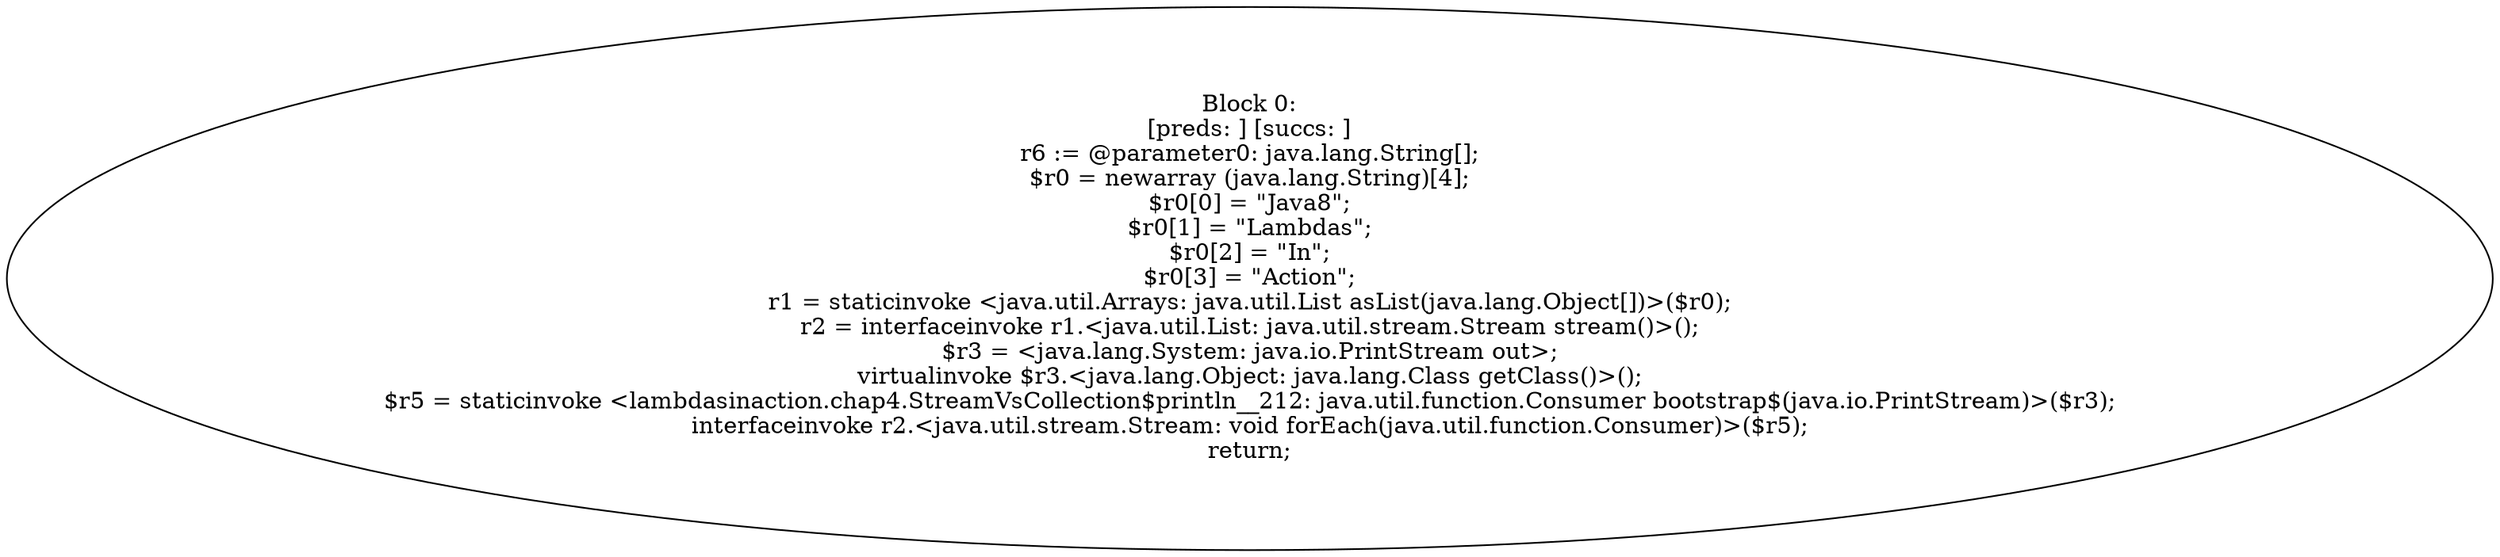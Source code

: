 digraph "unitGraph" {
    "Block 0:
[preds: ] [succs: ]
r6 := @parameter0: java.lang.String[];
$r0 = newarray (java.lang.String)[4];
$r0[0] = \"Java8\";
$r0[1] = \"Lambdas\";
$r0[2] = \"In\";
$r0[3] = \"Action\";
r1 = staticinvoke <java.util.Arrays: java.util.List asList(java.lang.Object[])>($r0);
r2 = interfaceinvoke r1.<java.util.List: java.util.stream.Stream stream()>();
$r3 = <java.lang.System: java.io.PrintStream out>;
virtualinvoke $r3.<java.lang.Object: java.lang.Class getClass()>();
$r5 = staticinvoke <lambdasinaction.chap4.StreamVsCollection$println__212: java.util.function.Consumer bootstrap$(java.io.PrintStream)>($r3);
interfaceinvoke r2.<java.util.stream.Stream: void forEach(java.util.function.Consumer)>($r5);
return;
"
}
